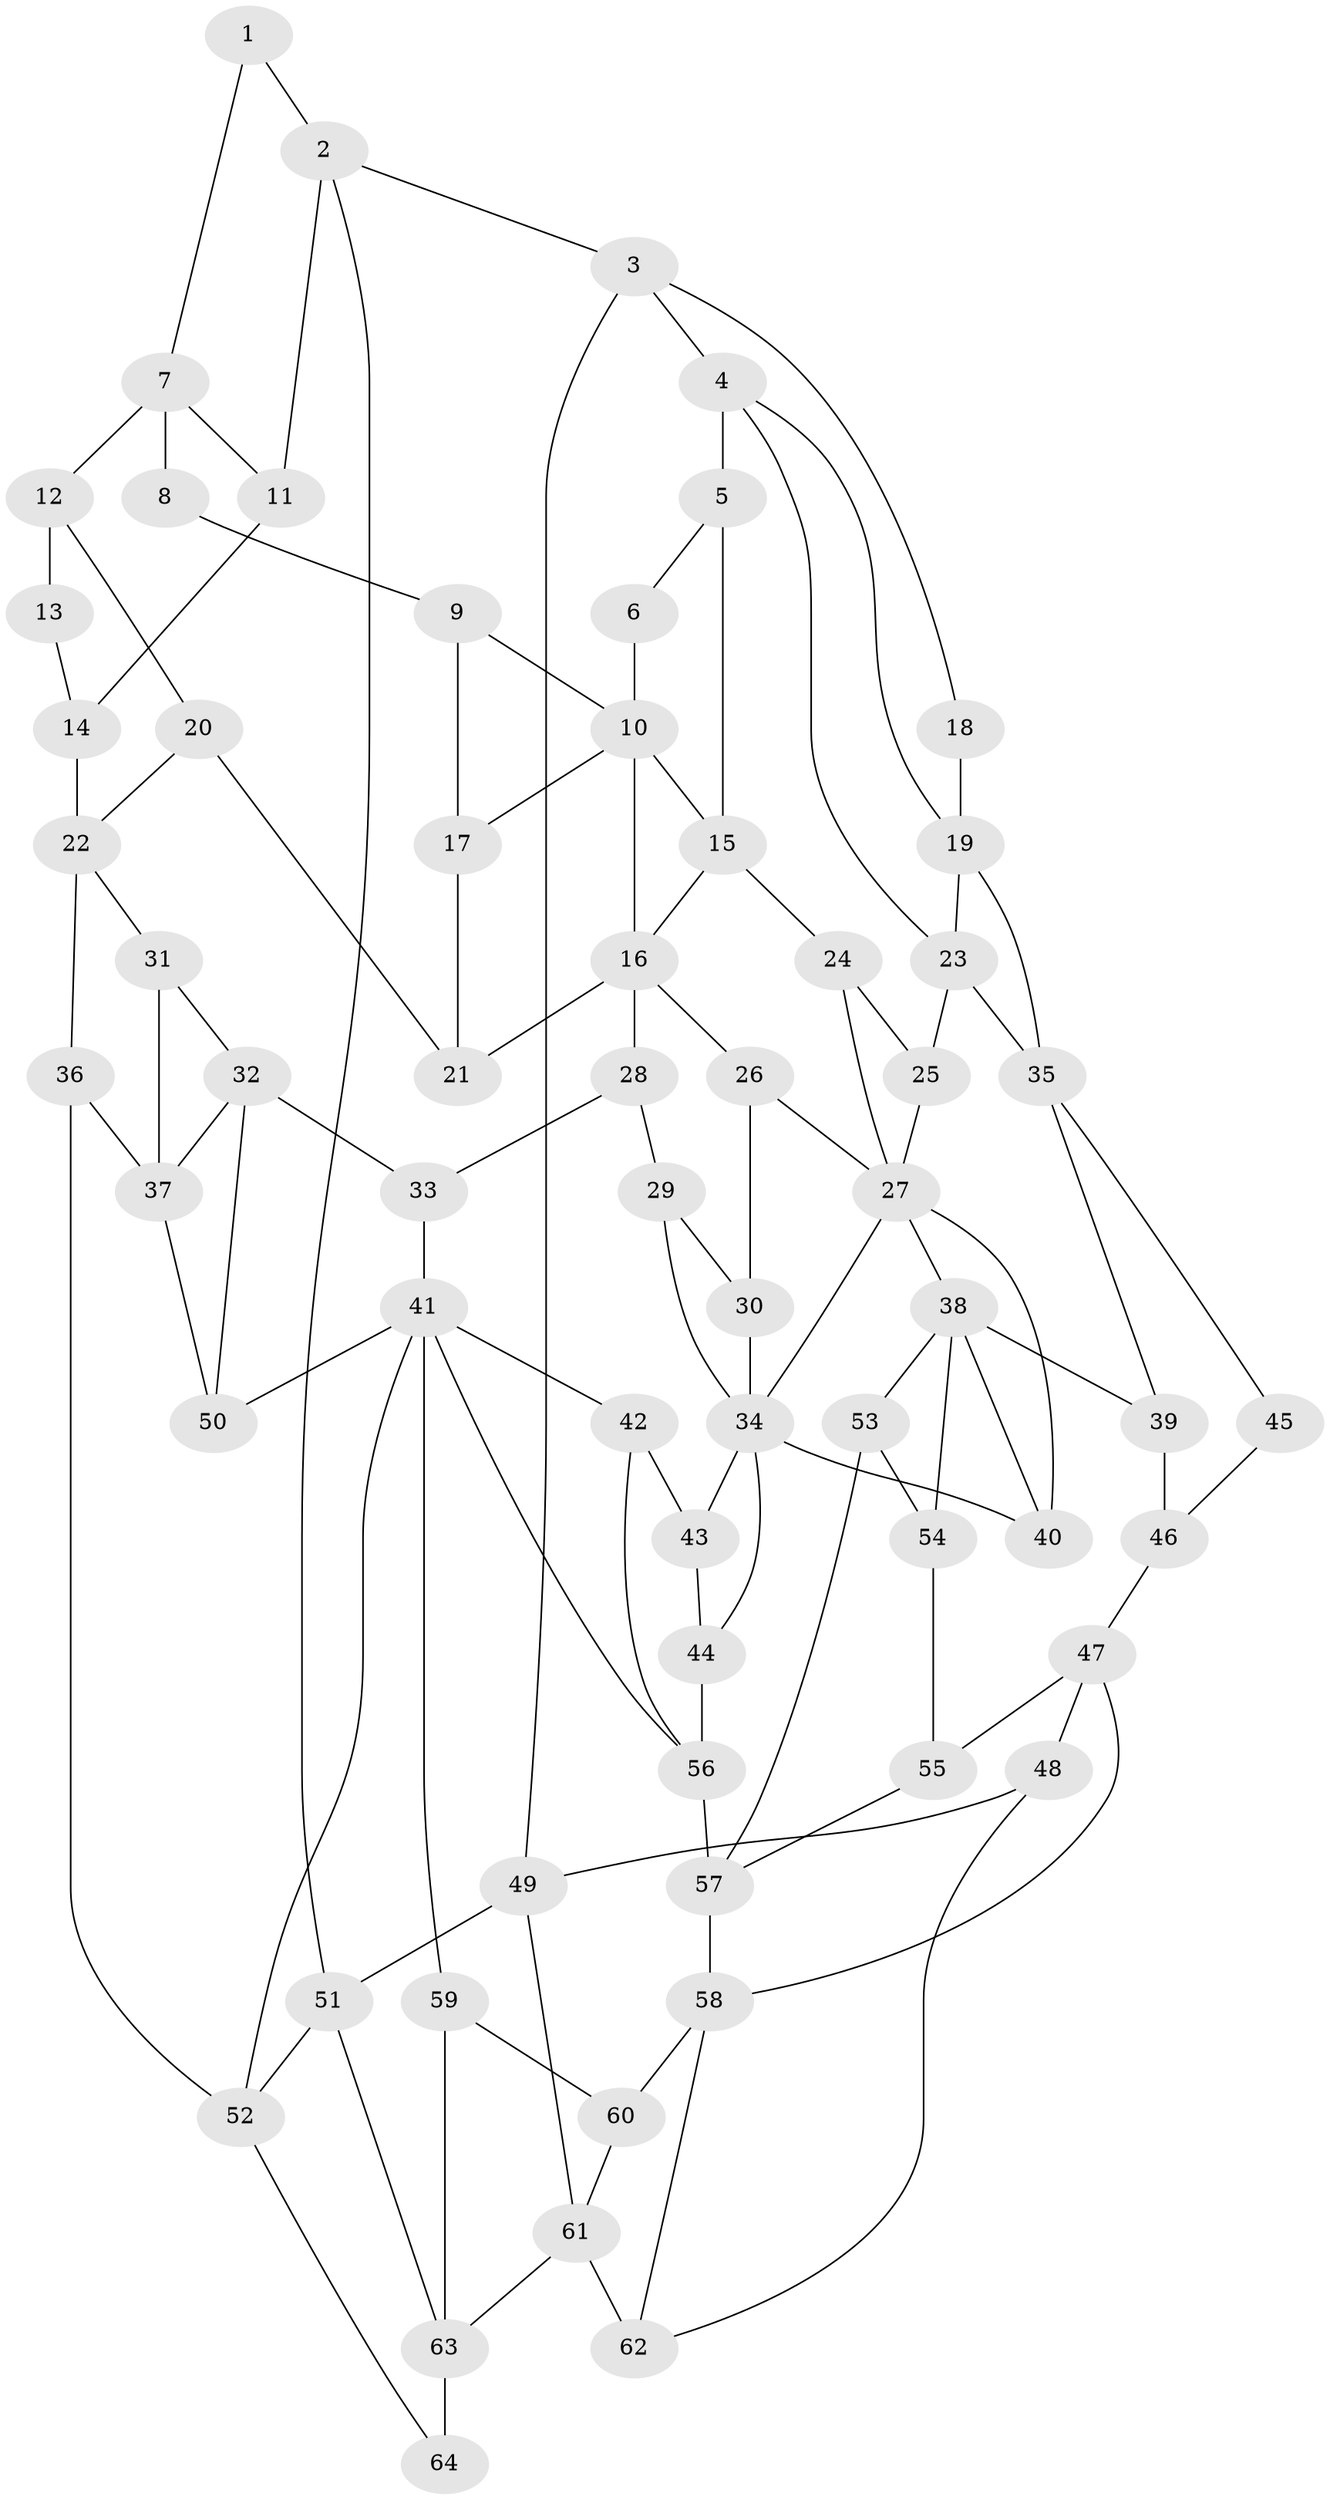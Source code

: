 // original degree distribution, {3: 0.0234375, 6: 0.234375, 4: 0.234375, 5: 0.5078125}
// Generated by graph-tools (version 1.1) at 2025/38/03/09/25 02:38:45]
// undirected, 64 vertices, 110 edges
graph export_dot {
graph [start="1"]
  node [color=gray90,style=filled];
  1;
  2;
  3;
  4;
  5;
  6;
  7;
  8;
  9;
  10;
  11;
  12;
  13;
  14;
  15;
  16;
  17;
  18;
  19;
  20;
  21;
  22;
  23;
  24;
  25;
  26;
  27;
  28;
  29;
  30;
  31;
  32;
  33;
  34;
  35;
  36;
  37;
  38;
  39;
  40;
  41;
  42;
  43;
  44;
  45;
  46;
  47;
  48;
  49;
  50;
  51;
  52;
  53;
  54;
  55;
  56;
  57;
  58;
  59;
  60;
  61;
  62;
  63;
  64;
  1 -- 2 [weight=1.0];
  1 -- 7 [weight=1.0];
  2 -- 3 [weight=1.0];
  2 -- 11 [weight=1.0];
  2 -- 51 [weight=1.0];
  3 -- 4 [weight=1.0];
  3 -- 18 [weight=1.0];
  3 -- 49 [weight=1.0];
  4 -- 5 [weight=2.0];
  4 -- 19 [weight=1.0];
  4 -- 23 [weight=1.0];
  5 -- 6 [weight=1.0];
  5 -- 15 [weight=1.0];
  6 -- 10 [weight=2.0];
  7 -- 8 [weight=2.0];
  7 -- 11 [weight=1.0];
  7 -- 12 [weight=1.0];
  8 -- 9 [weight=1.0];
  9 -- 10 [weight=1.0];
  9 -- 17 [weight=1.0];
  10 -- 15 [weight=1.0];
  10 -- 16 [weight=1.0];
  10 -- 17 [weight=1.0];
  11 -- 14 [weight=1.0];
  12 -- 13 [weight=1.0];
  12 -- 20 [weight=1.0];
  13 -- 14 [weight=1.0];
  14 -- 22 [weight=1.0];
  15 -- 16 [weight=1.0];
  15 -- 24 [weight=1.0];
  16 -- 21 [weight=1.0];
  16 -- 26 [weight=1.0];
  16 -- 28 [weight=1.0];
  17 -- 21 [weight=1.0];
  18 -- 19 [weight=2.0];
  19 -- 23 [weight=1.0];
  19 -- 35 [weight=2.0];
  20 -- 21 [weight=1.0];
  20 -- 22 [weight=1.0];
  22 -- 31 [weight=1.0];
  22 -- 36 [weight=2.0];
  23 -- 25 [weight=1.0];
  23 -- 35 [weight=1.0];
  24 -- 25 [weight=1.0];
  24 -- 27 [weight=1.0];
  25 -- 27 [weight=1.0];
  26 -- 27 [weight=1.0];
  26 -- 30 [weight=1.0];
  27 -- 34 [weight=1.0];
  27 -- 38 [weight=1.0];
  27 -- 40 [weight=1.0];
  28 -- 29 [weight=1.0];
  28 -- 33 [weight=1.0];
  29 -- 30 [weight=1.0];
  29 -- 34 [weight=1.0];
  30 -- 34 [weight=1.0];
  31 -- 32 [weight=1.0];
  31 -- 37 [weight=1.0];
  32 -- 33 [weight=2.0];
  32 -- 37 [weight=1.0];
  32 -- 50 [weight=2.0];
  33 -- 41 [weight=1.0];
  34 -- 40 [weight=1.0];
  34 -- 43 [weight=1.0];
  34 -- 44 [weight=1.0];
  35 -- 39 [weight=1.0];
  35 -- 45 [weight=1.0];
  36 -- 37 [weight=2.0];
  36 -- 52 [weight=2.0];
  37 -- 50 [weight=1.0];
  38 -- 39 [weight=1.0];
  38 -- 40 [weight=1.0];
  38 -- 53 [weight=1.0];
  38 -- 54 [weight=1.0];
  39 -- 46 [weight=1.0];
  41 -- 42 [weight=1.0];
  41 -- 50 [weight=1.0];
  41 -- 52 [weight=1.0];
  41 -- 56 [weight=1.0];
  41 -- 59 [weight=1.0];
  42 -- 43 [weight=1.0];
  42 -- 56 [weight=1.0];
  43 -- 44 [weight=1.0];
  44 -- 56 [weight=1.0];
  45 -- 46 [weight=2.0];
  46 -- 47 [weight=2.0];
  47 -- 48 [weight=1.0];
  47 -- 55 [weight=2.0];
  47 -- 58 [weight=1.0];
  48 -- 49 [weight=1.0];
  48 -- 62 [weight=1.0];
  49 -- 51 [weight=1.0];
  49 -- 61 [weight=1.0];
  51 -- 52 [weight=1.0];
  51 -- 63 [weight=1.0];
  52 -- 64 [weight=1.0];
  53 -- 54 [weight=1.0];
  53 -- 57 [weight=1.0];
  54 -- 55 [weight=1.0];
  55 -- 57 [weight=1.0];
  56 -- 57 [weight=2.0];
  57 -- 58 [weight=2.0];
  58 -- 60 [weight=1.0];
  58 -- 62 [weight=1.0];
  59 -- 60 [weight=1.0];
  59 -- 63 [weight=1.0];
  60 -- 61 [weight=1.0];
  61 -- 62 [weight=2.0];
  61 -- 63 [weight=2.0];
  63 -- 64 [weight=2.0];
}
